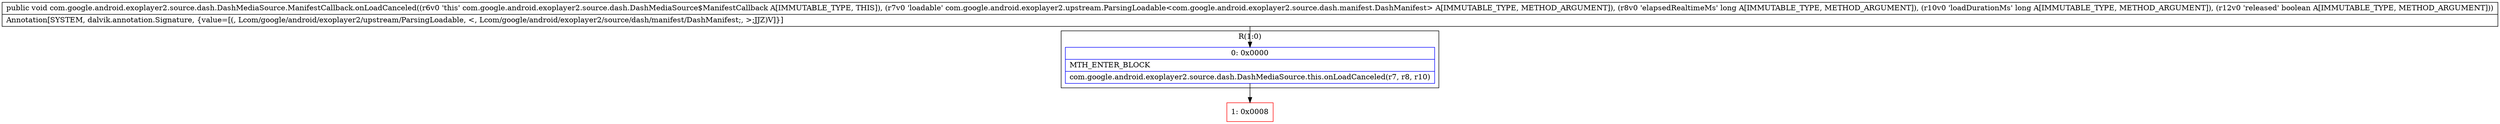digraph "CFG forcom.google.android.exoplayer2.source.dash.DashMediaSource.ManifestCallback.onLoadCanceled(Lcom\/google\/android\/exoplayer2\/upstream\/ParsingLoadable;JJZ)V" {
subgraph cluster_Region_1680832143 {
label = "R(1:0)";
node [shape=record,color=blue];
Node_0 [shape=record,label="{0\:\ 0x0000|MTH_ENTER_BLOCK\l|com.google.android.exoplayer2.source.dash.DashMediaSource.this.onLoadCanceled(r7, r8, r10)\l}"];
}
Node_1 [shape=record,color=red,label="{1\:\ 0x0008}"];
MethodNode[shape=record,label="{public void com.google.android.exoplayer2.source.dash.DashMediaSource.ManifestCallback.onLoadCanceled((r6v0 'this' com.google.android.exoplayer2.source.dash.DashMediaSource$ManifestCallback A[IMMUTABLE_TYPE, THIS]), (r7v0 'loadable' com.google.android.exoplayer2.upstream.ParsingLoadable\<com.google.android.exoplayer2.source.dash.manifest.DashManifest\> A[IMMUTABLE_TYPE, METHOD_ARGUMENT]), (r8v0 'elapsedRealtimeMs' long A[IMMUTABLE_TYPE, METHOD_ARGUMENT]), (r10v0 'loadDurationMs' long A[IMMUTABLE_TYPE, METHOD_ARGUMENT]), (r12v0 'released' boolean A[IMMUTABLE_TYPE, METHOD_ARGUMENT]))  | Annotation[SYSTEM, dalvik.annotation.Signature, \{value=[(, Lcom\/google\/android\/exoplayer2\/upstream\/ParsingLoadable, \<, Lcom\/google\/android\/exoplayer2\/source\/dash\/manifest\/DashManifest;, \>;JJZ)V]\}]\l}"];
MethodNode -> Node_0;
Node_0 -> Node_1;
}

